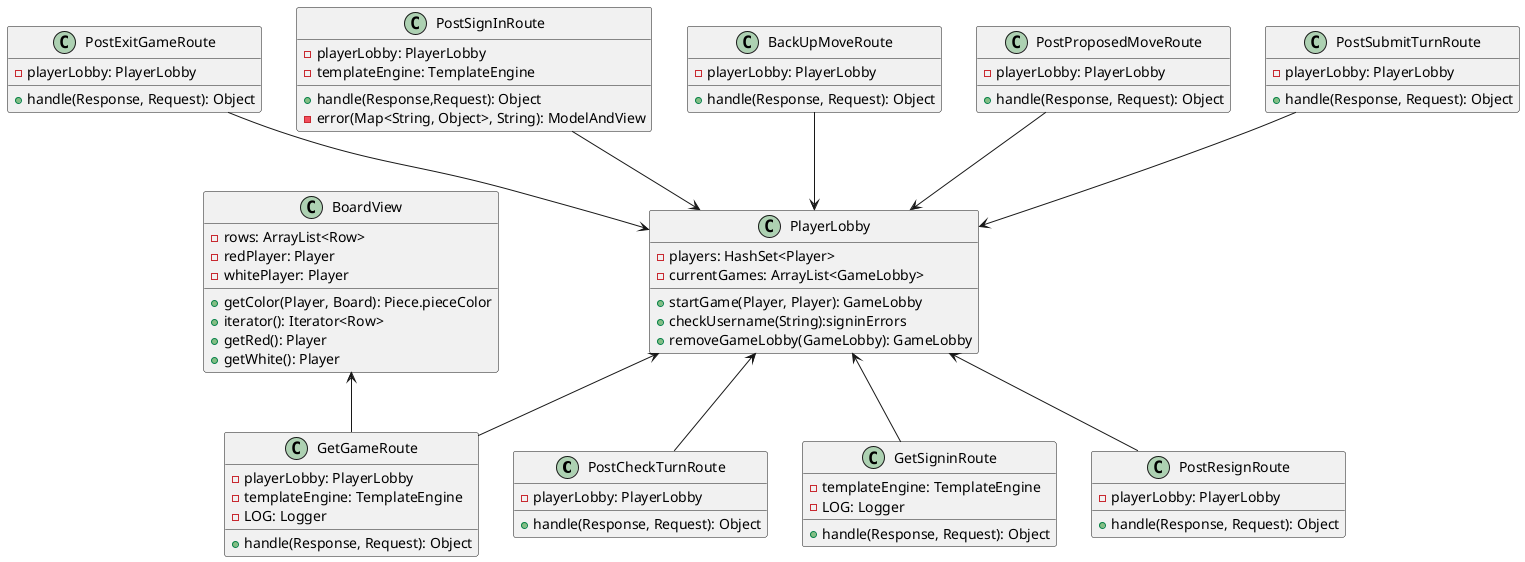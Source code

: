 @startuml ui
class PostCheckTurnRoute {
  -playerLobby: PlayerLobby
  +handle(Response, Request): Object
}

class PostExitGameRoute {
  -playerLobby: PlayerLobby
  +handle(Response, Request): Object
}

class PostSignInRoute {
  -playerLobby: PlayerLobby
  -templateEngine: TemplateEngine
  +handle(Response,Request): Object
  -error(Map<String, Object>, String): ModelAndView
}

class BackUpMoveRoute {
  -playerLobby: PlayerLobby
  +handle(Response, Request): Object
}

class PostProposedMoveRoute {
  -playerLobby: PlayerLobby
  +handle(Response, Request): Object
}

class GetSigninRoute {
  -templateEngine: TemplateEngine
  -LOG: Logger
  +handle(Response, Request): Object
}

class PostResignRoute {
  -playerLobby: PlayerLobby
  +handle(Response, Request): Object
}

class PostSubmitTurnRoute {
  -playerLobby: PlayerLobby
  +handle(Response, Request): Object
}

class GetGameRoute {
  -playerLobby: PlayerLobby
  -templateEngine: TemplateEngine
  -LOG: Logger
  +handle(Response, Request): Object
}

class BoardView {
  -rows: ArrayList<Row>
  -redPlayer: Player
  -whitePlayer: Player
  +getColor(Player, Board): Piece.pieceColor
  +iterator(): Iterator<Row>
  +getRed(): Player
  +getWhite(): Player
}

together {
  class BackUpMoveRoute
  class BoardView
  class GetGameRoute
  class GetSigninRoute
  class PostCheckTurnRoute
  class PostExitGameRoute
  class PostProposedMoveRoute
  class PostResignRoute
  class PostSubmitTurnRoute
}

class PlayerLobby {
  -players: HashSet<Player>
  -currentGames: ArrayList<GameLobby>
  +startGame(Player, Player): GameLobby
  +checkUsername(String):signinErrors
  +removeGameLobby(GameLobby): GameLobby
}

PostCheckTurnRoute -up-> PlayerLobby
PostExitGameRoute --> PlayerLobby
PostSignInRoute --> PlayerLobby
PostProposedMoveRoute --> PlayerLobby
BackUpMoveRoute --> PlayerLobby
GetSigninRoute -up-> PlayerLobby
PostResignRoute -up-> PlayerLobby
PostSubmitTurnRoute --> PlayerLobby
GetGameRoute -up-> PlayerLobby
GetGameRoute -up-> BoardView

@enduml
